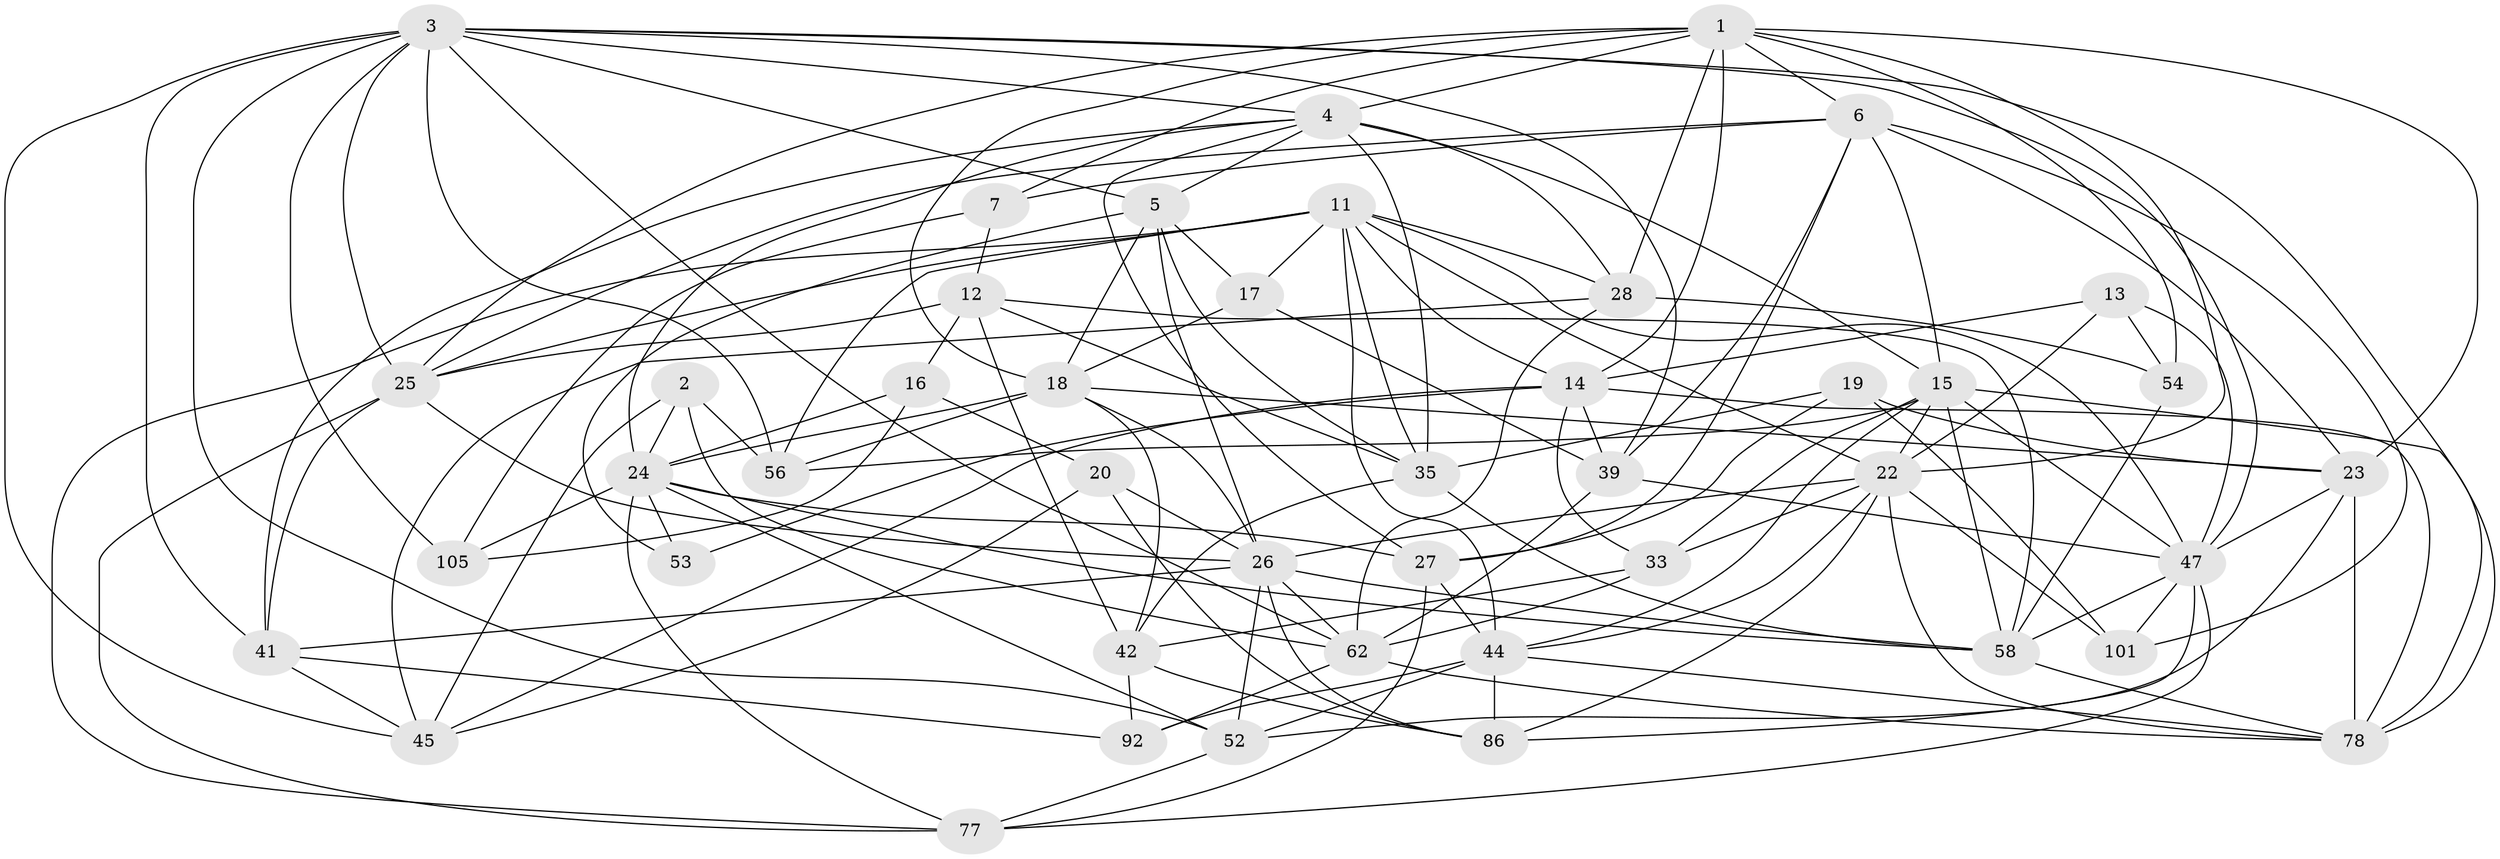 // original degree distribution, {4: 1.0}
// Generated by graph-tools (version 1.1) at 2025/20/03/04/25 18:20:35]
// undirected, 44 vertices, 146 edges
graph export_dot {
graph [start="1"]
  node [color=gray90,style=filled];
  1 [super="+70"];
  2;
  3 [super="+55+9+8+88"];
  4 [super="+109+38"];
  5 [super="+31"];
  6 [super="+10"];
  7;
  11 [super="+79"];
  12 [super="+97"];
  13;
  14 [super="+30+73"];
  15 [super="+40+21"];
  16;
  17;
  18 [super="+32"];
  19;
  20;
  22 [super="+37+90"];
  23 [super="+49"];
  24 [super="+48"];
  25 [super="+43+98"];
  26 [super="+85+34"];
  27 [super="+29"];
  28 [super="+102"];
  33 [super="+69"];
  35 [super="+50"];
  39 [super="+83"];
  41 [super="+66"];
  42 [super="+76"];
  44 [super="+51+100"];
  45 [super="+93"];
  47 [super="+61+65+63"];
  52 [super="+80"];
  53;
  54;
  56 [super="+60"];
  58 [super="+89+95"];
  62 [super="+106+68"];
  77 [super="+107"];
  78 [super="+110+81"];
  86 [super="+99"];
  92;
  101;
  105;
  1 -- 4;
  1 -- 14;
  1 -- 6;
  1 -- 7;
  1 -- 54;
  1 -- 23 [weight=2];
  1 -- 22;
  1 -- 25;
  1 -- 28;
  1 -- 18 [weight=2];
  2 -- 24;
  2 -- 56;
  2 -- 62;
  2 -- 45;
  3 -- 41;
  3 -- 105;
  3 -- 78;
  3 -- 45;
  3 -- 39;
  3 -- 52;
  3 -- 62;
  3 -- 56;
  3 -- 4;
  3 -- 5;
  3 -- 47;
  3 -- 25;
  4 -- 41;
  4 -- 15;
  4 -- 35 [weight=2];
  4 -- 27;
  4 -- 28;
  4 -- 5;
  4 -- 24;
  5 -- 26 [weight=2];
  5 -- 17;
  5 -- 53;
  5 -- 35;
  5 -- 18;
  6 -- 7;
  6 -- 101;
  6 -- 27;
  6 -- 39;
  6 -- 15;
  6 -- 25;
  6 -- 23;
  7 -- 12;
  7 -- 105;
  11 -- 17;
  11 -- 25;
  11 -- 77;
  11 -- 35;
  11 -- 44;
  11 -- 14;
  11 -- 47;
  11 -- 22;
  11 -- 56;
  11 -- 28;
  12 -- 35;
  12 -- 58;
  12 -- 16;
  12 -- 25;
  12 -- 42;
  13 -- 54;
  13 -- 47;
  13 -- 14;
  13 -- 22;
  14 -- 39;
  14 -- 33 [weight=2];
  14 -- 45;
  14 -- 53 [weight=2];
  14 -- 78;
  15 -- 44;
  15 -- 56 [weight=2];
  15 -- 47;
  15 -- 22;
  15 -- 33;
  15 -- 58;
  15 -- 78;
  16 -- 105;
  16 -- 20;
  16 -- 24;
  17 -- 39;
  17 -- 18;
  18 -- 56;
  18 -- 42;
  18 -- 24;
  18 -- 23;
  18 -- 26 [weight=2];
  19 -- 101;
  19 -- 23;
  19 -- 35;
  19 -- 27;
  20 -- 86;
  20 -- 26;
  20 -- 45;
  22 -- 101;
  22 -- 44;
  22 -- 86;
  22 -- 26;
  22 -- 78;
  22 -- 33;
  23 -- 78;
  23 -- 52;
  23 -- 47;
  24 -- 52;
  24 -- 27;
  24 -- 105;
  24 -- 77;
  24 -- 53;
  24 -- 58;
  25 -- 77;
  25 -- 26;
  25 -- 41;
  26 -- 62;
  26 -- 41;
  26 -- 52;
  26 -- 86;
  26 -- 58;
  27 -- 44;
  27 -- 77;
  28 -- 62;
  28 -- 54;
  28 -- 45;
  33 -- 62;
  33 -- 42;
  35 -- 58;
  35 -- 42;
  39 -- 62;
  39 -- 47;
  41 -- 45;
  41 -- 92;
  42 -- 86;
  42 -- 92;
  44 -- 86;
  44 -- 52;
  44 -- 78;
  44 -- 92;
  47 -- 101;
  47 -- 86;
  47 -- 77;
  47 -- 58;
  52 -- 77;
  54 -- 58;
  58 -- 78;
  62 -- 92;
  62 -- 78;
}
